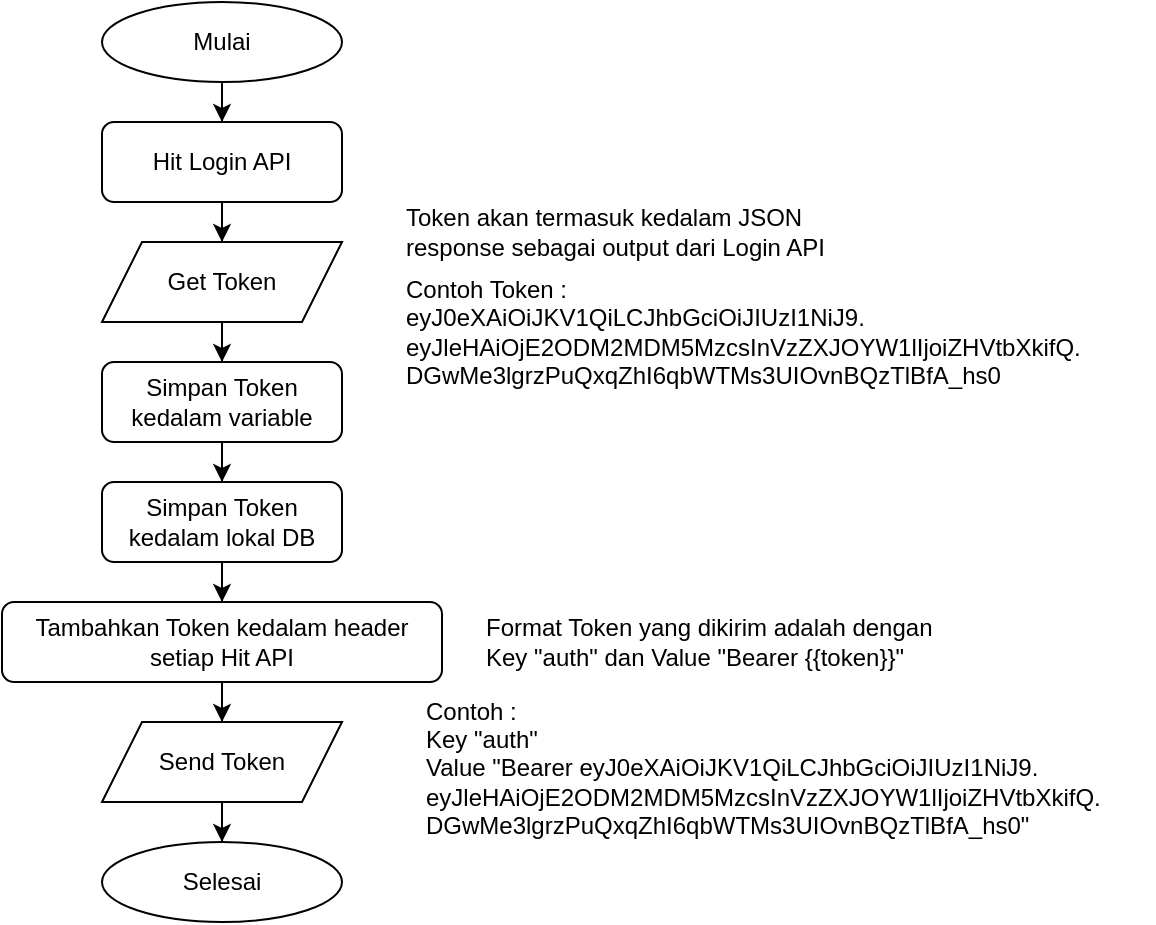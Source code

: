 <mxfile version="21.2.9" type="device">
  <diagram id="C5RBs43oDa-KdzZeNtuy" name="Page-1">
    <mxGraphModel dx="1024" dy="541" grid="1" gridSize="10" guides="1" tooltips="1" connect="1" arrows="1" fold="1" page="1" pageScale="1" pageWidth="827" pageHeight="1169" math="0" shadow="0">
      <root>
        <mxCell id="WIyWlLk6GJQsqaUBKTNV-0" />
        <mxCell id="WIyWlLk6GJQsqaUBKTNV-1" parent="WIyWlLk6GJQsqaUBKTNV-0" />
        <mxCell id="Y-QAcEhxXrQxNih0i_5V-3" style="edgeStyle=orthogonalEdgeStyle;rounded=0;orthogonalLoop=1;jettySize=auto;html=1;entryX=0.5;entryY=0;entryDx=0;entryDy=0;" edge="1" parent="WIyWlLk6GJQsqaUBKTNV-1" source="Y-QAcEhxXrQxNih0i_5V-0" target="Y-QAcEhxXrQxNih0i_5V-2">
          <mxGeometry relative="1" as="geometry" />
        </mxCell>
        <mxCell id="Y-QAcEhxXrQxNih0i_5V-0" value="Mulai" style="ellipse;whiteSpace=wrap;html=1;" vertex="1" parent="WIyWlLk6GJQsqaUBKTNV-1">
          <mxGeometry x="160" y="40" width="120" height="40" as="geometry" />
        </mxCell>
        <mxCell id="Y-QAcEhxXrQxNih0i_5V-7" style="edgeStyle=orthogonalEdgeStyle;rounded=0;orthogonalLoop=1;jettySize=auto;html=1;entryX=0.5;entryY=0;entryDx=0;entryDy=0;" edge="1" parent="WIyWlLk6GJQsqaUBKTNV-1" source="Y-QAcEhxXrQxNih0i_5V-1" target="Y-QAcEhxXrQxNih0i_5V-5">
          <mxGeometry relative="1" as="geometry" />
        </mxCell>
        <mxCell id="Y-QAcEhxXrQxNih0i_5V-1" value="Get Token" style="shape=parallelogram;perimeter=parallelogramPerimeter;whiteSpace=wrap;html=1;fixedSize=1;" vertex="1" parent="WIyWlLk6GJQsqaUBKTNV-1">
          <mxGeometry x="160" y="160" width="120" height="40" as="geometry" />
        </mxCell>
        <mxCell id="Y-QAcEhxXrQxNih0i_5V-4" style="edgeStyle=orthogonalEdgeStyle;rounded=0;orthogonalLoop=1;jettySize=auto;html=1;entryX=0.5;entryY=0;entryDx=0;entryDy=0;" edge="1" parent="WIyWlLk6GJQsqaUBKTNV-1" source="Y-QAcEhxXrQxNih0i_5V-2" target="Y-QAcEhxXrQxNih0i_5V-1">
          <mxGeometry relative="1" as="geometry" />
        </mxCell>
        <mxCell id="Y-QAcEhxXrQxNih0i_5V-2" value="Hit Login API" style="rounded=1;whiteSpace=wrap;html=1;" vertex="1" parent="WIyWlLk6GJQsqaUBKTNV-1">
          <mxGeometry x="160" y="100" width="120" height="40" as="geometry" />
        </mxCell>
        <mxCell id="Y-QAcEhxXrQxNih0i_5V-12" value="" style="edgeStyle=orthogonalEdgeStyle;rounded=0;orthogonalLoop=1;jettySize=auto;html=1;" edge="1" parent="WIyWlLk6GJQsqaUBKTNV-1" source="Y-QAcEhxXrQxNih0i_5V-5" target="Y-QAcEhxXrQxNih0i_5V-11">
          <mxGeometry relative="1" as="geometry" />
        </mxCell>
        <mxCell id="Y-QAcEhxXrQxNih0i_5V-5" value="Simpan Token kedalam variable" style="rounded=1;whiteSpace=wrap;html=1;" vertex="1" parent="WIyWlLk6GJQsqaUBKTNV-1">
          <mxGeometry x="160" y="220" width="120" height="40" as="geometry" />
        </mxCell>
        <mxCell id="Y-QAcEhxXrQxNih0i_5V-6" value="Token akan termasuk kedalam JSON response sebagai output dari Login API" style="text;html=1;strokeColor=none;fillColor=none;align=left;verticalAlign=middle;whiteSpace=wrap;rounded=0;" vertex="1" parent="WIyWlLk6GJQsqaUBKTNV-1">
          <mxGeometry x="310" y="140" width="240" height="30" as="geometry" />
        </mxCell>
        <mxCell id="Y-QAcEhxXrQxNih0i_5V-16" value="" style="edgeStyle=orthogonalEdgeStyle;rounded=0;orthogonalLoop=1;jettySize=auto;html=1;entryX=0.5;entryY=0;entryDx=0;entryDy=0;" edge="1" parent="WIyWlLk6GJQsqaUBKTNV-1" source="Y-QAcEhxXrQxNih0i_5V-8" target="Y-QAcEhxXrQxNih0i_5V-18">
          <mxGeometry relative="1" as="geometry" />
        </mxCell>
        <mxCell id="Y-QAcEhxXrQxNih0i_5V-8" value="Tambahkan Token kedalam header setiap Hit API" style="rounded=1;whiteSpace=wrap;html=1;" vertex="1" parent="WIyWlLk6GJQsqaUBKTNV-1">
          <mxGeometry x="110" y="340" width="220" height="40" as="geometry" />
        </mxCell>
        <mxCell id="Y-QAcEhxXrQxNih0i_5V-13" value="" style="edgeStyle=orthogonalEdgeStyle;rounded=0;orthogonalLoop=1;jettySize=auto;html=1;" edge="1" parent="WIyWlLk6GJQsqaUBKTNV-1" source="Y-QAcEhxXrQxNih0i_5V-11" target="Y-QAcEhxXrQxNih0i_5V-8">
          <mxGeometry relative="1" as="geometry" />
        </mxCell>
        <mxCell id="Y-QAcEhxXrQxNih0i_5V-11" value="Simpan Token kedalam lokal DB" style="rounded=1;whiteSpace=wrap;html=1;" vertex="1" parent="WIyWlLk6GJQsqaUBKTNV-1">
          <mxGeometry x="160" y="280" width="120" height="40" as="geometry" />
        </mxCell>
        <mxCell id="Y-QAcEhxXrQxNih0i_5V-14" value="Format Token yang dikirim adalah dengan Key &quot;auth&quot; dan Value &quot;Bearer {{token}}&quot;" style="text;html=1;strokeColor=none;fillColor=none;align=left;verticalAlign=middle;whiteSpace=wrap;rounded=0;" vertex="1" parent="WIyWlLk6GJQsqaUBKTNV-1">
          <mxGeometry x="350" y="345" width="240" height="30" as="geometry" />
        </mxCell>
        <mxCell id="Y-QAcEhxXrQxNih0i_5V-15" value="Selesai" style="ellipse;whiteSpace=wrap;html=1;" vertex="1" parent="WIyWlLk6GJQsqaUBKTNV-1">
          <mxGeometry x="160" y="460" width="120" height="40" as="geometry" />
        </mxCell>
        <mxCell id="Y-QAcEhxXrQxNih0i_5V-19" style="edgeStyle=orthogonalEdgeStyle;rounded=0;orthogonalLoop=1;jettySize=auto;html=1;entryX=0.5;entryY=0;entryDx=0;entryDy=0;" edge="1" parent="WIyWlLk6GJQsqaUBKTNV-1" source="Y-QAcEhxXrQxNih0i_5V-18" target="Y-QAcEhxXrQxNih0i_5V-15">
          <mxGeometry relative="1" as="geometry" />
        </mxCell>
        <mxCell id="Y-QAcEhxXrQxNih0i_5V-18" value="Send Token" style="shape=parallelogram;perimeter=parallelogramPerimeter;whiteSpace=wrap;html=1;fixedSize=1;" vertex="1" parent="WIyWlLk6GJQsqaUBKTNV-1">
          <mxGeometry x="160" y="400" width="120" height="40" as="geometry" />
        </mxCell>
        <mxCell id="Y-QAcEhxXrQxNih0i_5V-20" value="Contoh : &lt;br&gt;Key &quot;auth&quot; &lt;br&gt;Value &quot;Bearer eyJ0eXAiOiJKV1QiLCJhbGciOiJIUzI1NiJ9.&lt;br&gt;eyJleHAiOjE2ODM2MDM5MzcsInVzZXJOYW1lIjoiZHVtbXkifQ.&lt;br&gt;DGwMe3lgrzPuQxqZhI6qbWTMs3UIOvnBQzTlBfA_hs0&lt;span style=&quot;background-color: initial;&quot;&gt;&quot;&lt;/span&gt;" style="text;html=1;strokeColor=none;fillColor=none;align=left;verticalAlign=middle;whiteSpace=wrap;rounded=0;" vertex="1" parent="WIyWlLk6GJQsqaUBKTNV-1">
          <mxGeometry x="320" y="380" width="366" height="85" as="geometry" />
        </mxCell>
        <mxCell id="Y-QAcEhxXrQxNih0i_5V-21" value="Contoh Token :&amp;nbsp;&lt;br&gt;eyJ0eXAiOiJKV1QiLCJhbGciOiJIUzI1NiJ9.&lt;br style=&quot;border-color: var(--border-color);&quot;&gt;&lt;span style=&quot;&quot;&gt;eyJleHAiOjE2ODM2MDM5MzcsInVzZXJOYW1lIjoiZHVtbXkifQ.&lt;/span&gt;&lt;br style=&quot;border-color: var(--border-color);&quot;&gt;&lt;div style=&quot;&quot;&gt;&lt;span style=&quot;background-color: initial;&quot;&gt;DGwMe3lgrzPuQxqZhI6qbWTMs3UIOvnBQzTlBfA_hs0&lt;/span&gt;&lt;/div&gt;" style="text;html=1;strokeColor=none;fillColor=none;align=left;verticalAlign=middle;whiteSpace=wrap;rounded=0;" vertex="1" parent="WIyWlLk6GJQsqaUBKTNV-1">
          <mxGeometry x="310" y="190" width="240" height="30" as="geometry" />
        </mxCell>
      </root>
    </mxGraphModel>
  </diagram>
</mxfile>
